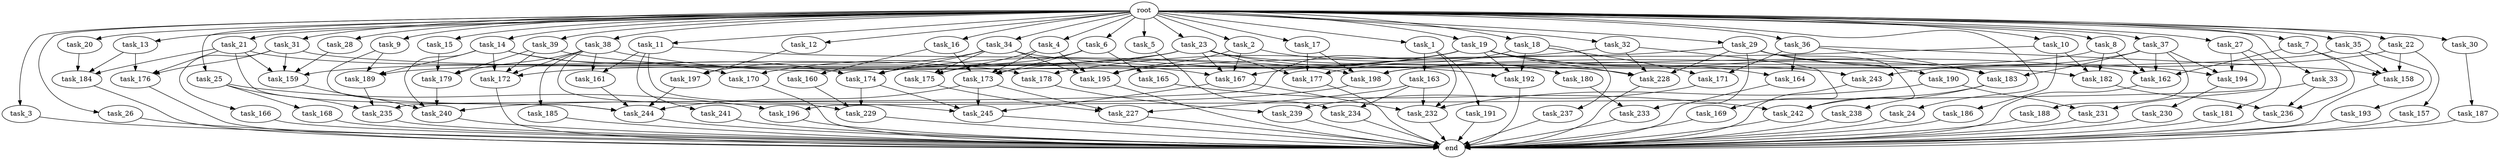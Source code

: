 digraph G {
  task_162 [size="5068061409.280000"];
  task_189 [size="14602888806.400000"];
  task_240 [size="14087492730.880001"];
  task_15 [size="10.240000"];
  task_229 [size="3779571220.480000"];
  task_161 [size="5239860101.120000"];
  task_9 [size="10.240000"];
  task_163 [size="6957847019.520000"];
  task_183 [size="9706626088.960001"];
  task_4 [size="10.240000"];
  task_179 [size="7387343749.120000"];
  task_20 [size="10.240000"];
  task_166 [size="8589934592.000000"];
  task_13 [size="10.240000"];
  task_14 [size="10.240000"];
  task_174 [size="12884901888.000000"];
  task_157 [size="6957847019.520000"];
  task_3 [size="10.240000"];
  task_159 [size="14774687498.240000"];
  task_192 [size="16234976378.880001"];
  task_5 [size="10.240000"];
  task_169 [size="6957847019.520000"];
  task_180 [size="773094113.280000"];
  task_185 [size="3092376453.120000"];
  task_231 [size="4294967296.000000"];
  task_26 [size="10.240000"];
  task_28 [size="10.240000"];
  task_158 [size="14173392076.800001"];
  task_175 [size="7129645711.360001"];
  task_233 [size="15547781611.520000"];
  task_2 [size="10.240000"];
  task_186 [size="5497558138.880000"];
  task_172 [size="12884901888.000000"];
  task_7 [size="10.240000"];
  task_176 [size="11081015623.680000"];
  task_25 [size="10.240000"];
  task_190 [size="8589934592.000000"];
  task_31 [size="10.240000"];
  task_188 [size="773094113.280000"];
  task_232 [size="20100446945.279999"];
  task_191 [size="6957847019.520000"];
  task_23 [size="10.240000"];
  task_165 [size="773094113.280000"];
  task_194 [size="13572096655.360001"];
  task_238 [size="2147483648.000000"];
  task_193 [size="5497558138.880000"];
  task_237 [size="2147483648.000000"];
  task_29 [size="10.240000"];
  task_1 [size="10.240000"];
  task_197 [size="4294967296.000000"];
  task_195 [size="15719580303.360001"];
  task_173 [size="22162031247.360001"];
  task_236 [size="4896262717.440001"];
  task_198 [size="10222022164.480000"];
  task_184 [size="9448928051.200001"];
  task_244 [size="9363028705.280001"];
  task_24 [size="10.240000"];
  task_18 [size="10.240000"];
  task_181 [size="4209067950.080000"];
  task_167 [size="14860586844.160000"];
  task_243 [size="6270652252.160000"];
  task_242 [size="14946486190.080000"];
  task_170 [size="7645041786.880000"];
  task_245 [size="8332236554.240000"];
  task_32 [size="10.240000"];
  task_12 [size="10.240000"];
  task_230 [size="6957847019.520000"];
  task_22 [size="10.240000"];
  task_19 [size="10.240000"];
  task_168 [size="5497558138.880000"];
  task_21 [size="10.240000"];
  task_177 [size="7988639170.560000"];
  task_164 [size="8933531975.680000"];
  task_16 [size="10.240000"];
  task_30 [size="10.240000"];
  task_39 [size="10.240000"];
  task_8 [size="10.240000"];
  task_34 [size="10.240000"];
  root [size="0.000000"];
  task_17 [size="10.240000"];
  end [size="0.000000"];
  task_178 [size="7301444403.200000"];
  task_10 [size="10.240000"];
  task_27 [size="10.240000"];
  task_182 [size="14860586844.160000"];
  task_6 [size="10.240000"];
  task_37 [size="10.240000"];
  task_35 [size="10.240000"];
  task_33 [size="10.240000"];
  task_241 [size="2147483648.000000"];
  task_239 [size="10995116277.760000"];
  task_228 [size="26285199851.520000"];
  task_38 [size="10.240000"];
  task_234 [size="9706626088.960001"];
  task_196 [size="9706626088.960001"];
  task_171 [size="2491081031.680000"];
  task_187 [size="1374389534.720000"];
  task_11 [size="10.240000"];
  task_227 [size="6184752906.240000"];
  task_36 [size="10.240000"];
  task_235 [size="17179869184.000000"];
  task_160 [size="8589934592.000000"];

  task_162 -> end [size="1.000000"];
  task_189 -> task_235 [size="301989888.000000"];
  task_240 -> end [size="1.000000"];
  task_15 -> task_179 [size="209715200.000000"];
  task_229 -> end [size="1.000000"];
  task_161 -> task_244 [size="134217728.000000"];
  task_9 -> task_244 [size="679477248.000000"];
  task_9 -> task_189 [size="679477248.000000"];
  task_163 -> task_232 [size="536870912.000000"];
  task_163 -> task_227 [size="536870912.000000"];
  task_163 -> task_234 [size="536870912.000000"];
  task_183 -> task_242 [size="209715200.000000"];
  task_183 -> task_238 [size="209715200.000000"];
  task_4 -> task_175 [size="411041792.000000"];
  task_4 -> task_195 [size="411041792.000000"];
  task_4 -> task_173 [size="411041792.000000"];
  task_179 -> task_240 [size="75497472.000000"];
  task_20 -> task_184 [size="679477248.000000"];
  task_166 -> end [size="1.000000"];
  task_13 -> task_176 [size="209715200.000000"];
  task_13 -> task_184 [size="209715200.000000"];
  task_14 -> task_174 [size="209715200.000000"];
  task_14 -> task_189 [size="209715200.000000"];
  task_14 -> task_172 [size="209715200.000000"];
  task_14 -> task_170 [size="209715200.000000"];
  task_14 -> task_240 [size="209715200.000000"];
  task_174 -> task_229 [size="33554432.000000"];
  task_174 -> task_245 [size="33554432.000000"];
  task_157 -> end [size="1.000000"];
  task_3 -> end [size="1.000000"];
  task_159 -> task_240 [size="411041792.000000"];
  task_192 -> end [size="1.000000"];
  task_5 -> task_234 [size="411041792.000000"];
  task_169 -> end [size="1.000000"];
  task_180 -> task_233 [size="679477248.000000"];
  task_185 -> end [size="1.000000"];
  task_231 -> end [size="1.000000"];
  task_26 -> end [size="1.000000"];
  task_28 -> task_159 [size="33554432.000000"];
  task_158 -> end [size="1.000000"];
  task_175 -> task_227 [size="33554432.000000"];
  task_233 -> end [size="1.000000"];
  task_2 -> task_167 [size="75497472.000000"];
  task_2 -> task_180 [size="75497472.000000"];
  task_2 -> task_195 [size="75497472.000000"];
  task_186 -> end [size="1.000000"];
  task_172 -> end [size="1.000000"];
  task_7 -> task_158 [size="134217728.000000"];
  task_7 -> task_162 [size="134217728.000000"];
  task_7 -> task_236 [size="134217728.000000"];
  task_176 -> end [size="1.000000"];
  task_25 -> task_168 [size="536870912.000000"];
  task_25 -> task_196 [size="536870912.000000"];
  task_25 -> task_235 [size="536870912.000000"];
  task_190 -> task_231 [size="209715200.000000"];
  task_190 -> task_232 [size="209715200.000000"];
  task_31 -> task_176 [size="838860800.000000"];
  task_31 -> task_159 [size="838860800.000000"];
  task_31 -> task_182 [size="838860800.000000"];
  task_31 -> task_166 [size="838860800.000000"];
  task_188 -> end [size="1.000000"];
  task_232 -> end [size="1.000000"];
  task_191 -> end [size="1.000000"];
  task_23 -> task_167 [size="536870912.000000"];
  task_23 -> task_243 [size="536870912.000000"];
  task_23 -> task_192 [size="536870912.000000"];
  task_23 -> task_172 [size="536870912.000000"];
  task_23 -> task_159 [size="536870912.000000"];
  task_23 -> task_177 [size="536870912.000000"];
  task_23 -> task_170 [size="536870912.000000"];
  task_165 -> task_242 [size="411041792.000000"];
  task_194 -> task_230 [size="679477248.000000"];
  task_238 -> end [size="1.000000"];
  task_193 -> end [size="1.000000"];
  task_237 -> end [size="1.000000"];
  task_29 -> task_228 [size="838860800.000000"];
  task_29 -> task_190 [size="838860800.000000"];
  task_29 -> task_195 [size="838860800.000000"];
  task_29 -> task_242 [size="838860800.000000"];
  task_29 -> task_233 [size="838860800.000000"];
  task_29 -> task_194 [size="838860800.000000"];
  task_1 -> task_232 [size="679477248.000000"];
  task_1 -> task_191 [size="679477248.000000"];
  task_1 -> task_163 [size="679477248.000000"];
  task_197 -> task_244 [size="33554432.000000"];
  task_195 -> end [size="1.000000"];
  task_173 -> task_244 [size="33554432.000000"];
  task_173 -> task_227 [size="33554432.000000"];
  task_173 -> task_245 [size="33554432.000000"];
  task_236 -> end [size="1.000000"];
  task_198 -> task_240 [size="679477248.000000"];
  task_184 -> end [size="1.000000"];
  task_244 -> end [size="1.000000"];
  task_24 -> end [size="1.000000"];
  task_18 -> task_192 [size="209715200.000000"];
  task_18 -> task_177 [size="209715200.000000"];
  task_18 -> task_171 [size="209715200.000000"];
  task_18 -> task_237 [size="209715200.000000"];
  task_181 -> end [size="1.000000"];
  task_167 -> task_232 [size="536870912.000000"];
  task_167 -> task_245 [size="536870912.000000"];
  task_243 -> end [size="1.000000"];
  task_242 -> end [size="1.000000"];
  task_170 -> end [size="1.000000"];
  task_245 -> end [size="1.000000"];
  task_32 -> task_178 [size="679477248.000000"];
  task_32 -> task_228 [size="679477248.000000"];
  task_32 -> task_169 [size="679477248.000000"];
  task_12 -> task_197 [size="209715200.000000"];
  task_230 -> end [size="1.000000"];
  task_22 -> task_158 [size="679477248.000000"];
  task_22 -> task_157 [size="679477248.000000"];
  task_22 -> task_198 [size="679477248.000000"];
  task_19 -> task_192 [size="838860800.000000"];
  task_19 -> task_183 [size="838860800.000000"];
  task_19 -> task_174 [size="838860800.000000"];
  task_19 -> task_173 [size="838860800.000000"];
  task_19 -> task_235 [size="838860800.000000"];
  task_19 -> task_164 [size="838860800.000000"];
  task_19 -> task_228 [size="838860800.000000"];
  task_168 -> end [size="1.000000"];
  task_21 -> task_178 [size="33554432.000000"];
  task_21 -> task_176 [size="33554432.000000"];
  task_21 -> task_159 [size="33554432.000000"];
  task_21 -> task_244 [size="33554432.000000"];
  task_21 -> task_184 [size="33554432.000000"];
  task_177 -> end [size="1.000000"];
  task_164 -> end [size="1.000000"];
  task_16 -> task_173 [size="838860800.000000"];
  task_16 -> task_160 [size="838860800.000000"];
  task_30 -> task_187 [size="134217728.000000"];
  task_39 -> task_179 [size="209715200.000000"];
  task_39 -> task_228 [size="209715200.000000"];
  task_39 -> task_172 [size="209715200.000000"];
  task_8 -> task_162 [size="75497472.000000"];
  task_8 -> task_198 [size="75497472.000000"];
  task_8 -> task_182 [size="75497472.000000"];
  task_34 -> task_162 [size="209715200.000000"];
  task_34 -> task_197 [size="209715200.000000"];
  task_34 -> task_195 [size="209715200.000000"];
  task_34 -> task_174 [size="209715200.000000"];
  task_34 -> task_175 [size="209715200.000000"];
  root -> task_39 [size="1.000000"];
  root -> task_26 [size="1.000000"];
  root -> task_8 [size="1.000000"];
  root -> task_34 [size="1.000000"];
  root -> task_28 [size="1.000000"];
  root -> task_15 [size="1.000000"];
  root -> task_29 [size="1.000000"];
  root -> task_17 [size="1.000000"];
  root -> task_9 [size="1.000000"];
  root -> task_6 [size="1.000000"];
  root -> task_2 [size="1.000000"];
  root -> task_10 [size="1.000000"];
  root -> task_27 [size="1.000000"];
  root -> task_7 [size="1.000000"];
  root -> task_4 [size="1.000000"];
  root -> task_24 [size="1.000000"];
  root -> task_25 [size="1.000000"];
  root -> task_18 [size="1.000000"];
  root -> task_20 [size="1.000000"];
  root -> task_35 [size="1.000000"];
  root -> task_13 [size="1.000000"];
  root -> task_31 [size="1.000000"];
  root -> task_14 [size="1.000000"];
  root -> task_1 [size="1.000000"];
  root -> task_23 [size="1.000000"];
  root -> task_11 [size="1.000000"];
  root -> task_3 [size="1.000000"];
  root -> task_37 [size="1.000000"];
  root -> task_32 [size="1.000000"];
  root -> task_5 [size="1.000000"];
  root -> task_12 [size="1.000000"];
  root -> task_38 [size="1.000000"];
  root -> task_22 [size="1.000000"];
  root -> task_19 [size="1.000000"];
  root -> task_33 [size="1.000000"];
  root -> task_36 [size="1.000000"];
  root -> task_21 [size="1.000000"];
  root -> task_16 [size="1.000000"];
  root -> task_30 [size="1.000000"];
  task_17 -> task_198 [size="33554432.000000"];
  task_17 -> task_177 [size="33554432.000000"];
  task_178 -> task_239 [size="536870912.000000"];
  task_10 -> task_167 [size="536870912.000000"];
  task_10 -> task_186 [size="536870912.000000"];
  task_10 -> task_182 [size="536870912.000000"];
  task_27 -> task_181 [size="411041792.000000"];
  task_27 -> task_194 [size="411041792.000000"];
  task_27 -> task_196 [size="411041792.000000"];
  task_182 -> task_236 [size="134217728.000000"];
  task_6 -> task_165 [size="75497472.000000"];
  task_6 -> task_175 [size="75497472.000000"];
  task_6 -> task_173 [size="75497472.000000"];
  task_37 -> task_162 [size="75497472.000000"];
  task_37 -> task_188 [size="75497472.000000"];
  task_37 -> task_183 [size="75497472.000000"];
  task_37 -> task_194 [size="75497472.000000"];
  task_37 -> task_243 [size="75497472.000000"];
  task_35 -> task_158 [size="536870912.000000"];
  task_35 -> task_189 [size="536870912.000000"];
  task_35 -> task_193 [size="536870912.000000"];
  task_33 -> task_231 [size="209715200.000000"];
  task_33 -> task_236 [size="209715200.000000"];
  task_241 -> end [size="1.000000"];
  task_239 -> end [size="1.000000"];
  task_228 -> end [size="1.000000"];
  task_38 -> task_167 [size="301989888.000000"];
  task_38 -> task_172 [size="301989888.000000"];
  task_38 -> task_185 [size="301989888.000000"];
  task_38 -> task_179 [size="301989888.000000"];
  task_38 -> task_229 [size="301989888.000000"];
  task_38 -> task_161 [size="301989888.000000"];
  task_234 -> end [size="1.000000"];
  task_196 -> end [size="1.000000"];
  task_171 -> task_239 [size="536870912.000000"];
  task_187 -> end [size="1.000000"];
  task_11 -> task_198 [size="209715200.000000"];
  task_11 -> task_161 [size="209715200.000000"];
  task_11 -> task_241 [size="209715200.000000"];
  task_11 -> task_245 [size="209715200.000000"];
  task_227 -> end [size="1.000000"];
  task_36 -> task_158 [size="33554432.000000"];
  task_36 -> task_183 [size="33554432.000000"];
  task_36 -> task_164 [size="33554432.000000"];
  task_36 -> task_171 [size="33554432.000000"];
  task_235 -> end [size="1.000000"];
  task_160 -> task_229 [size="33554432.000000"];
}
